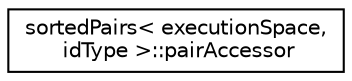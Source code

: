 digraph "Graphical Class Hierarchy"
{
 // LATEX_PDF_SIZE
  edge [fontname="Helvetica",fontsize="10",labelfontname="Helvetica",labelfontsize="10"];
  node [fontname="Helvetica",fontsize="10",shape=record];
  rankdir="LR";
  Node0 [label="sortedPairs\< executionSpace,\l idType \>::pairAccessor",height=0.2,width=0.4,color="black", fillcolor="white", style="filled",URL="$structpFlow_1_1sortedPairs_1_1pairAccessor.html",tooltip=" "];
}
